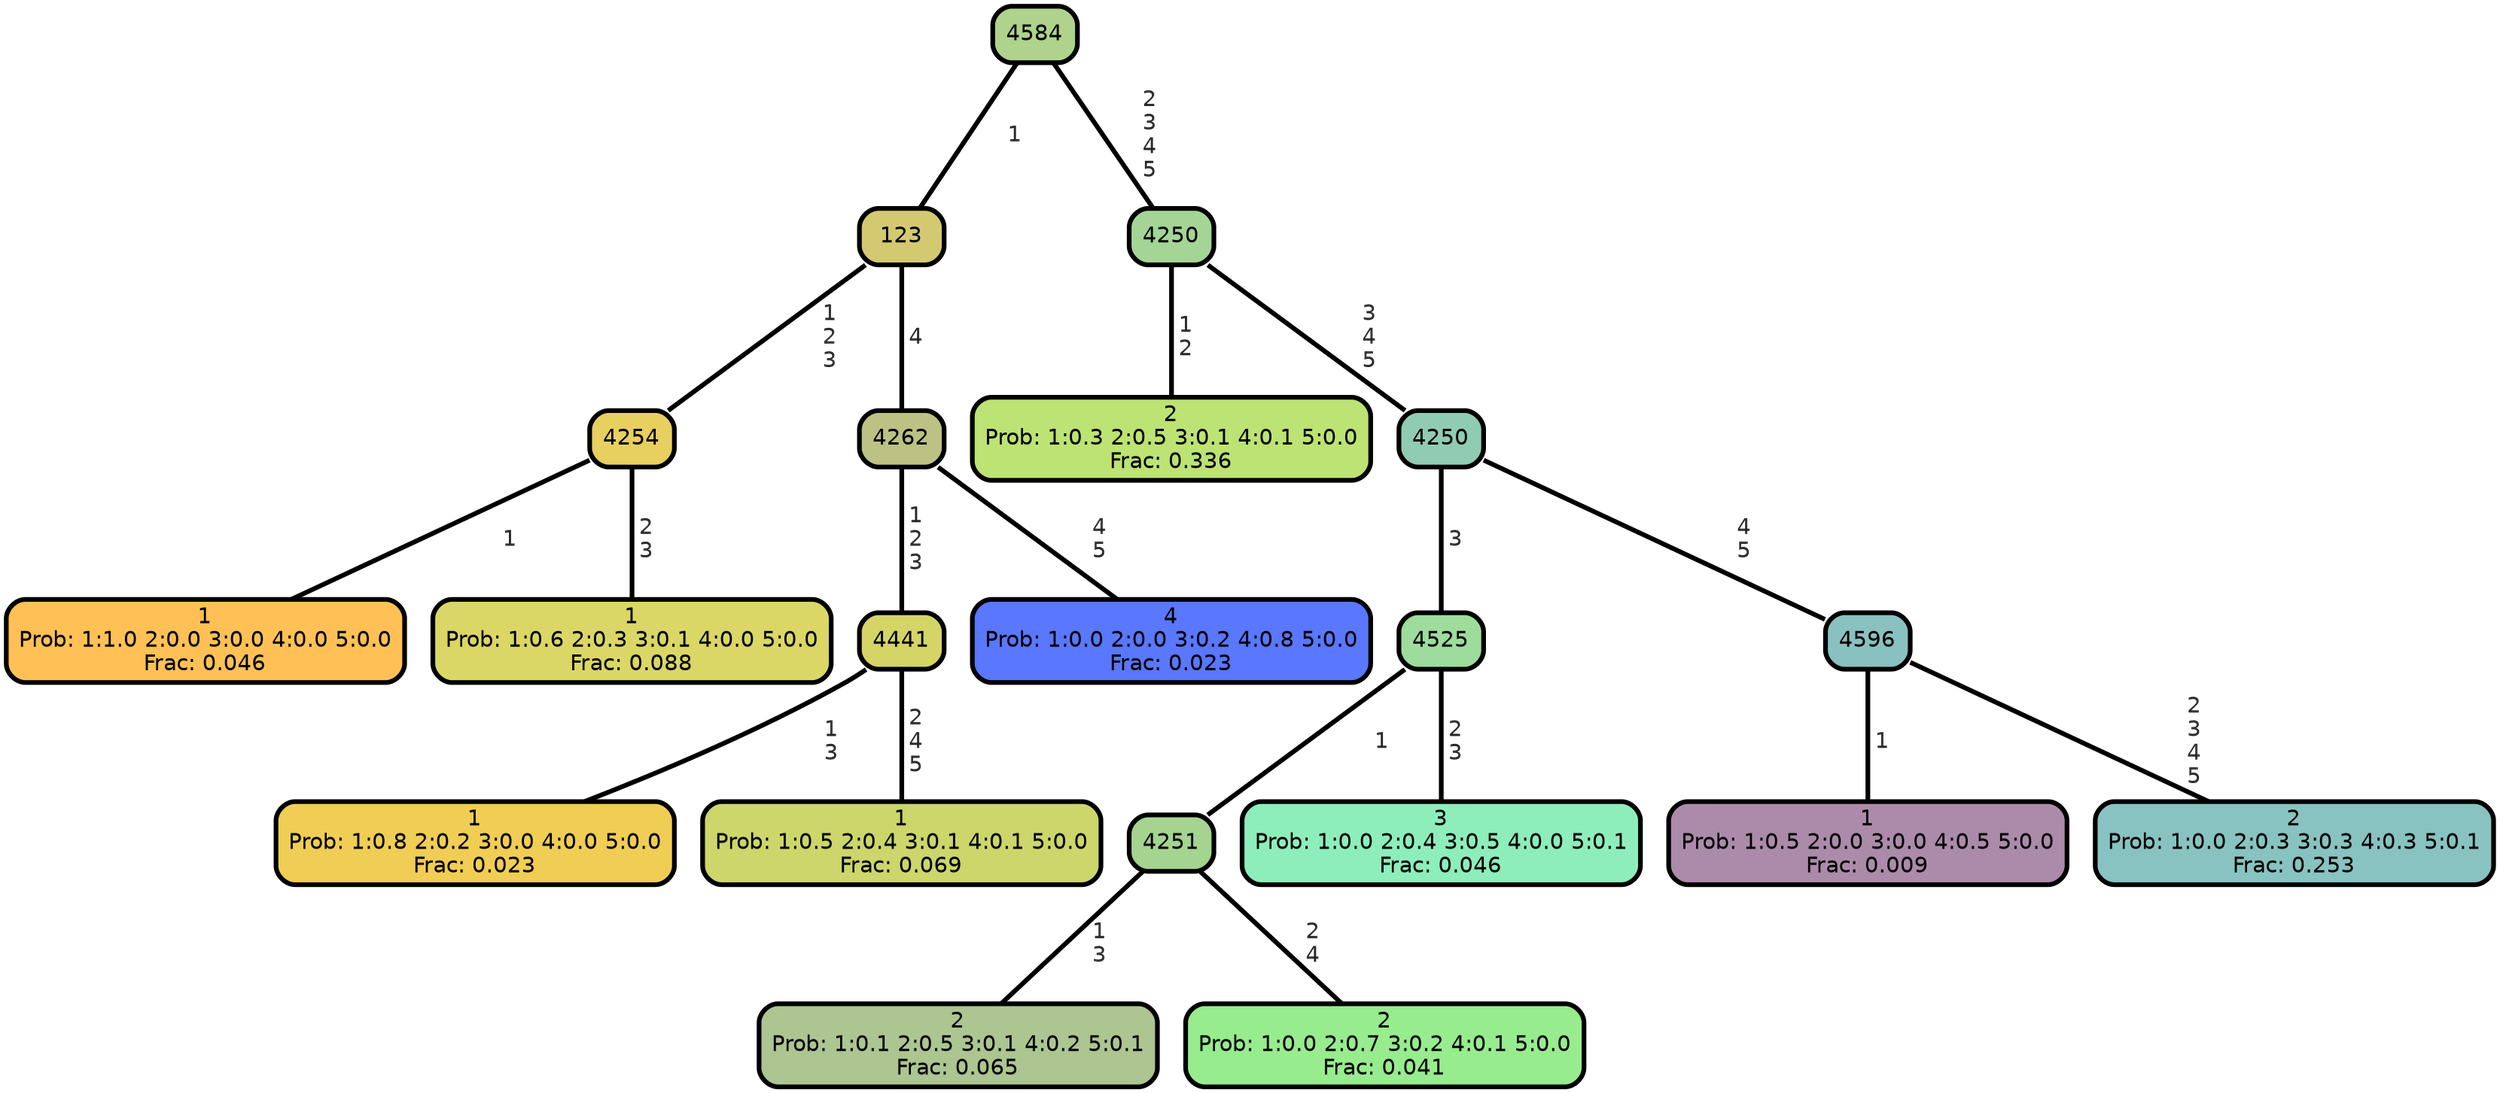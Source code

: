 graph Tree {
node [shape=box, style="filled, rounded",color="black",penwidth="3",fontcolor="black",                 fontname=helvetica] ;
graph [ranksep="0 equally", splines=straight,                 bgcolor=transparent, dpi=200] ;
edge [fontname=helvetica, fontweight=bold,fontcolor=grey14,color=black] ;
0 [label="1
Prob: 1:1.0 2:0.0 3:0.0 4:0.0 5:0.0
Frac: 0.046", fillcolor="#ffc155"] ;
1 [label="4254", fillcolor="#e7cf60"] ;
2 [label="1
Prob: 1:0.6 2:0.3 3:0.1 4:0.0 5:0.0
Frac: 0.088", fillcolor="#dad766"] ;
3 [label="123", fillcolor="#d3c971"] ;
4 [label="1
Prob: 1:0.8 2:0.2 3:0.0 4:0.0 5:0.0
Frac: 0.023", fillcolor="#f0cd55"] ;
5 [label="4441", fillcolor="#d5d466"] ;
6 [label="1
Prob: 1:0.5 2:0.4 3:0.1 4:0.1 5:0.0
Frac: 0.069", fillcolor="#ccd66b"] ;
7 [label="4262", fillcolor="#bcc184"] ;
8 [label="4
Prob: 1:0.0 2:0.0 3:0.2 4:0.8 5:0.0
Frac: 0.023", fillcolor="#5977ff"] ;
9 [label="4584", fillcolor="#afd28d"] ;
10 [label="2
Prob: 1:0.3 2:0.5 3:0.1 4:0.1 5:0.0
Frac: 0.336", fillcolor="#bce373"] ;
11 [label="4250", fillcolor="#a4d596"] ;
12 [label="2
Prob: 1:0.1 2:0.5 3:0.1 4:0.2 5:0.1
Frac: 0.065", fillcolor="#acc591"] ;
13 [label="4251", fillcolor="#a4d490"] ;
14 [label="2
Prob: 1:0.0 2:0.7 3:0.2 4:0.1 5:0.0
Frac: 0.041", fillcolor="#97ec8d"] ;
15 [label="4525", fillcolor="#9ddc9d"] ;
16 [label="3
Prob: 1:0.0 2:0.4 3:0.5 4:0.0 5:0.1
Frac: 0.046", fillcolor="#8deebb"] ;
17 [label="4250", fillcolor="#90cbb3"] ;
18 [label="1
Prob: 1:0.5 2:0.0 3:0.0 4:0.5 5:0.0
Frac: 0.009", fillcolor="#ac8baa"] ;
19 [label="4596", fillcolor="#89c1c0"] ;
20 [label="2
Prob: 1:0.0 2:0.3 3:0.3 4:0.3 5:0.1
Frac: 0.253", fillcolor="#88c3c1"] ;
1 -- 0 [label=" 1",penwidth=3] ;
1 -- 2 [label=" 2\n 3",penwidth=3] ;
3 -- 1 [label=" 1\n 2\n 3",penwidth=3] ;
3 -- 7 [label=" 4",penwidth=3] ;
5 -- 4 [label=" 1\n 3",penwidth=3] ;
5 -- 6 [label=" 2\n 4\n 5",penwidth=3] ;
7 -- 5 [label=" 1\n 2\n 3",penwidth=3] ;
7 -- 8 [label=" 4\n 5",penwidth=3] ;
9 -- 3 [label=" 1",penwidth=3] ;
9 -- 11 [label=" 2\n 3\n 4\n 5",penwidth=3] ;
11 -- 10 [label=" 1\n 2",penwidth=3] ;
11 -- 17 [label=" 3\n 4\n 5",penwidth=3] ;
13 -- 12 [label=" 1\n 3",penwidth=3] ;
13 -- 14 [label=" 2\n 4",penwidth=3] ;
15 -- 13 [label=" 1",penwidth=3] ;
15 -- 16 [label=" 2\n 3",penwidth=3] ;
17 -- 15 [label=" 3",penwidth=3] ;
17 -- 19 [label=" 4\n 5",penwidth=3] ;
19 -- 18 [label=" 1",penwidth=3] ;
19 -- 20 [label=" 2\n 3\n 4\n 5",penwidth=3] ;
{rank = same;}}